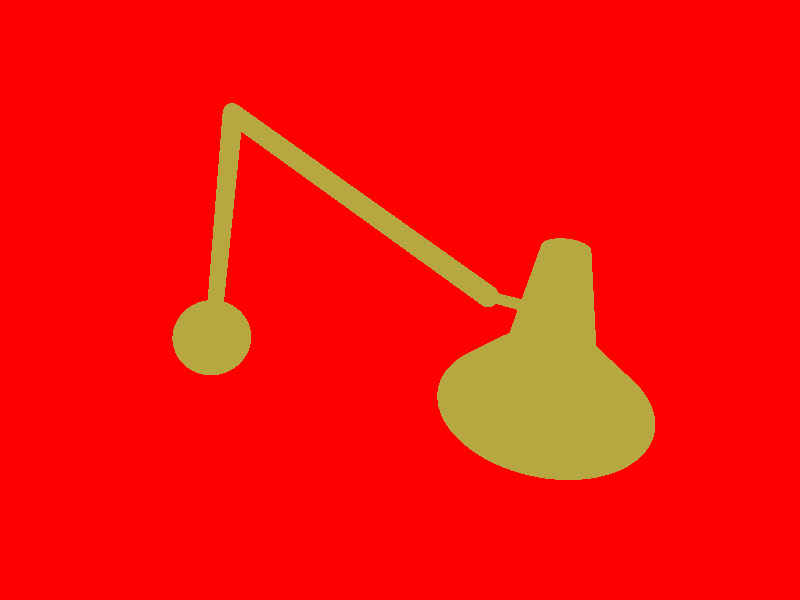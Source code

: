 // Persistence Of Vision raytracer version 3.0 sample file.
// File by Jorge Arreguin

// This would have won the Intl. Obfuscated Raytrace Code Contest, So I
// reformatted it while converting it :-)  All kidding
// aside, nice job, Jorge!   -  Aaron A. Collins
// Note: This file is designed in "right-handed" coordinates: z=height y=depth
// This file has "Disk" primitives that may be different than those
// in shapes.inc!

#version 3.0
global_settings { assumed_gamma 2.2 }

#include "colors.inc"
#include "shapes.inc"
#include "textures.inc"

camera {
   location <0.0, -80.0, 0.0>
   direction <0.0, 1.0, 0.0>
   up <0.0, 0.0, 1.0>
   right <4/3, 0.0, 0.0>
   translate < 25.0, 0.0, 5.0 >
   rotate < -30.0, 0.0, 30.0 >
}

light_source { <44.514, 0.0, 13.5> color White }

light_source { <-60.514, 0.0, 160.5> color rgb 0.7 shadowless }

sphere { 
   <0.0, 0.0, 0.0>, 5.0
   texture { Brass_Texture }
}

sphere {
   <9.307, 0.0, 30.288>, 1.0
   texture { Brass_Texture }
}

sphere {
   <38.161, 0.0, 17.197>, 1.0
   texture { Brass_Texture }
}

cylinder {
   <0, 0, 0>, <9.307, 0.0, 30.288>, 1.0
   texture { Brass_Texture }
}

cylinder {
   <9.307, 0.0, 30.288>, <38.161, 0.0, 17.197>, 1.0
   texture { Brass_Texture }
}

cylinder {
   <38.161, 0.0, 17.197>, <38.161+3.2, 0.0, 17.197>, 0.5
   texture { Brass_Texture }
}

intersection {
   object {
      QCone_Z
      scale <1.0, 1.0, 1.0>
      translate <44.514, 0.0, 17.685>
   }
   object {
      QCone_Z
      scale <1.0, 1.0, 1.0>
      translate <44.514, 0.0, 16.685>
      inverse
   }
   plane { z, 7.685 inverse }
   plane { z, 13.695 }

   texture { Brass_Texture }
}

intersection {
   object {
      QCone_Z
      scale <0.2, 0.2, 1.0>
      translate <44.514, 0.0, 33.496>
   }
   object {
      QCone_Z
      scale <0.2, 0.2, 1.0>
      translate <44.514, 0.0, 32.496>
      inverse
   }
   plane { z, 13.695 inverse }
   plane { z, 23.496 }

   texture { Brass_Texture }
}

plane {
   z, -4.0

   texture {
      pigment { Red }
      finish {
         ambient 0.4
         diffuse 0.6
         brilliance 8.0
         reflection 0.8
         phong 1.0
         phong_size 30.0
      }
   }
}
